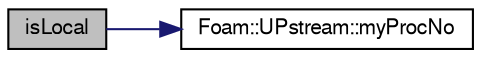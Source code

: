 digraph "isLocal"
{
  bgcolor="transparent";
  edge [fontname="FreeSans",fontsize="10",labelfontname="FreeSans",labelfontsize="10"];
  node [fontname="FreeSans",fontsize="10",shape=record];
  rankdir="LR";
  Node234 [label="isLocal",height=0.2,width=0.4,color="black", fillcolor="grey75", style="filled", fontcolor="black"];
  Node234 -> Node235 [color="midnightblue",fontsize="10",style="solid",fontname="FreeSans"];
  Node235 [label="Foam::UPstream::myProcNo",height=0.2,width=0.4,color="black",URL="$a26270.html#afc74d89573de32a3032c916f8cdd1733",tooltip="Number of this process (starting from masterNo() = 0) "];
}
